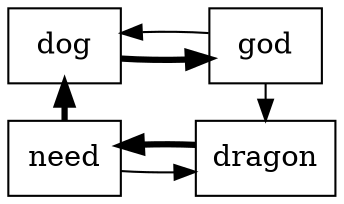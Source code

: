 digraph g {
node[shape=box];
rankdir=LR;
dog -> god [penwidth=3];
god -> dog;
need -> dragon;
edge [constraint=false];
god -> dragon;
dragon -> need [penwidth=3];
need -> dog [penwidth=3];
}
